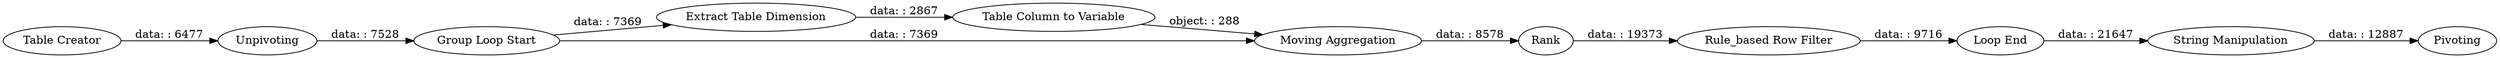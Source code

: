 digraph {
	"6953907489105922215_10" [label="Extract Table Dimension"]
	"6953907489105922215_18" [label="Loop End"]
	"6953907489105922215_19" [label=Pivoting]
	"6953907489105922215_17" [label="Rule_based Row Filter"]
	"6953907489105922215_15" [label="Table Column to Variable"]
	"6953907489105922215_16" [label="Group Loop Start"]
	"6953907489105922215_7" [label="Moving Aggregation"]
	"6953907489105922215_5" [label="Table Creator"]
	"6953907489105922215_6" [label=Unpivoting]
	"6953907489105922215_14" [label=Rank]
	"6953907489105922215_23" [label="String Manipulation"]
	"6953907489105922215_5" -> "6953907489105922215_6" [label="data: : 6477"]
	"6953907489105922215_23" -> "6953907489105922215_19" [label="data: : 12887"]
	"6953907489105922215_18" -> "6953907489105922215_23" [label="data: : 21647"]
	"6953907489105922215_16" -> "6953907489105922215_7" [label="data: : 7369"]
	"6953907489105922215_7" -> "6953907489105922215_14" [label="data: : 8578"]
	"6953907489105922215_6" -> "6953907489105922215_16" [label="data: : 7528"]
	"6953907489105922215_15" -> "6953907489105922215_7" [label="object: : 288"]
	"6953907489105922215_16" -> "6953907489105922215_10" [label="data: : 7369"]
	"6953907489105922215_10" -> "6953907489105922215_15" [label="data: : 2867"]
	"6953907489105922215_17" -> "6953907489105922215_18" [label="data: : 9716"]
	"6953907489105922215_14" -> "6953907489105922215_17" [label="data: : 19373"]
	rankdir=LR
}

